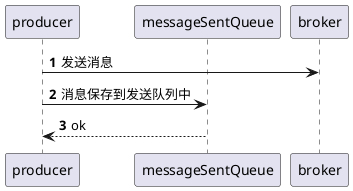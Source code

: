 @startuml
autonumber

participant  producer
participant messageSentQueue
participant broker

producer -> broker : 发送消息
producer -> messageSentQueue : 消息保存到发送队列中

return ok

@enduml